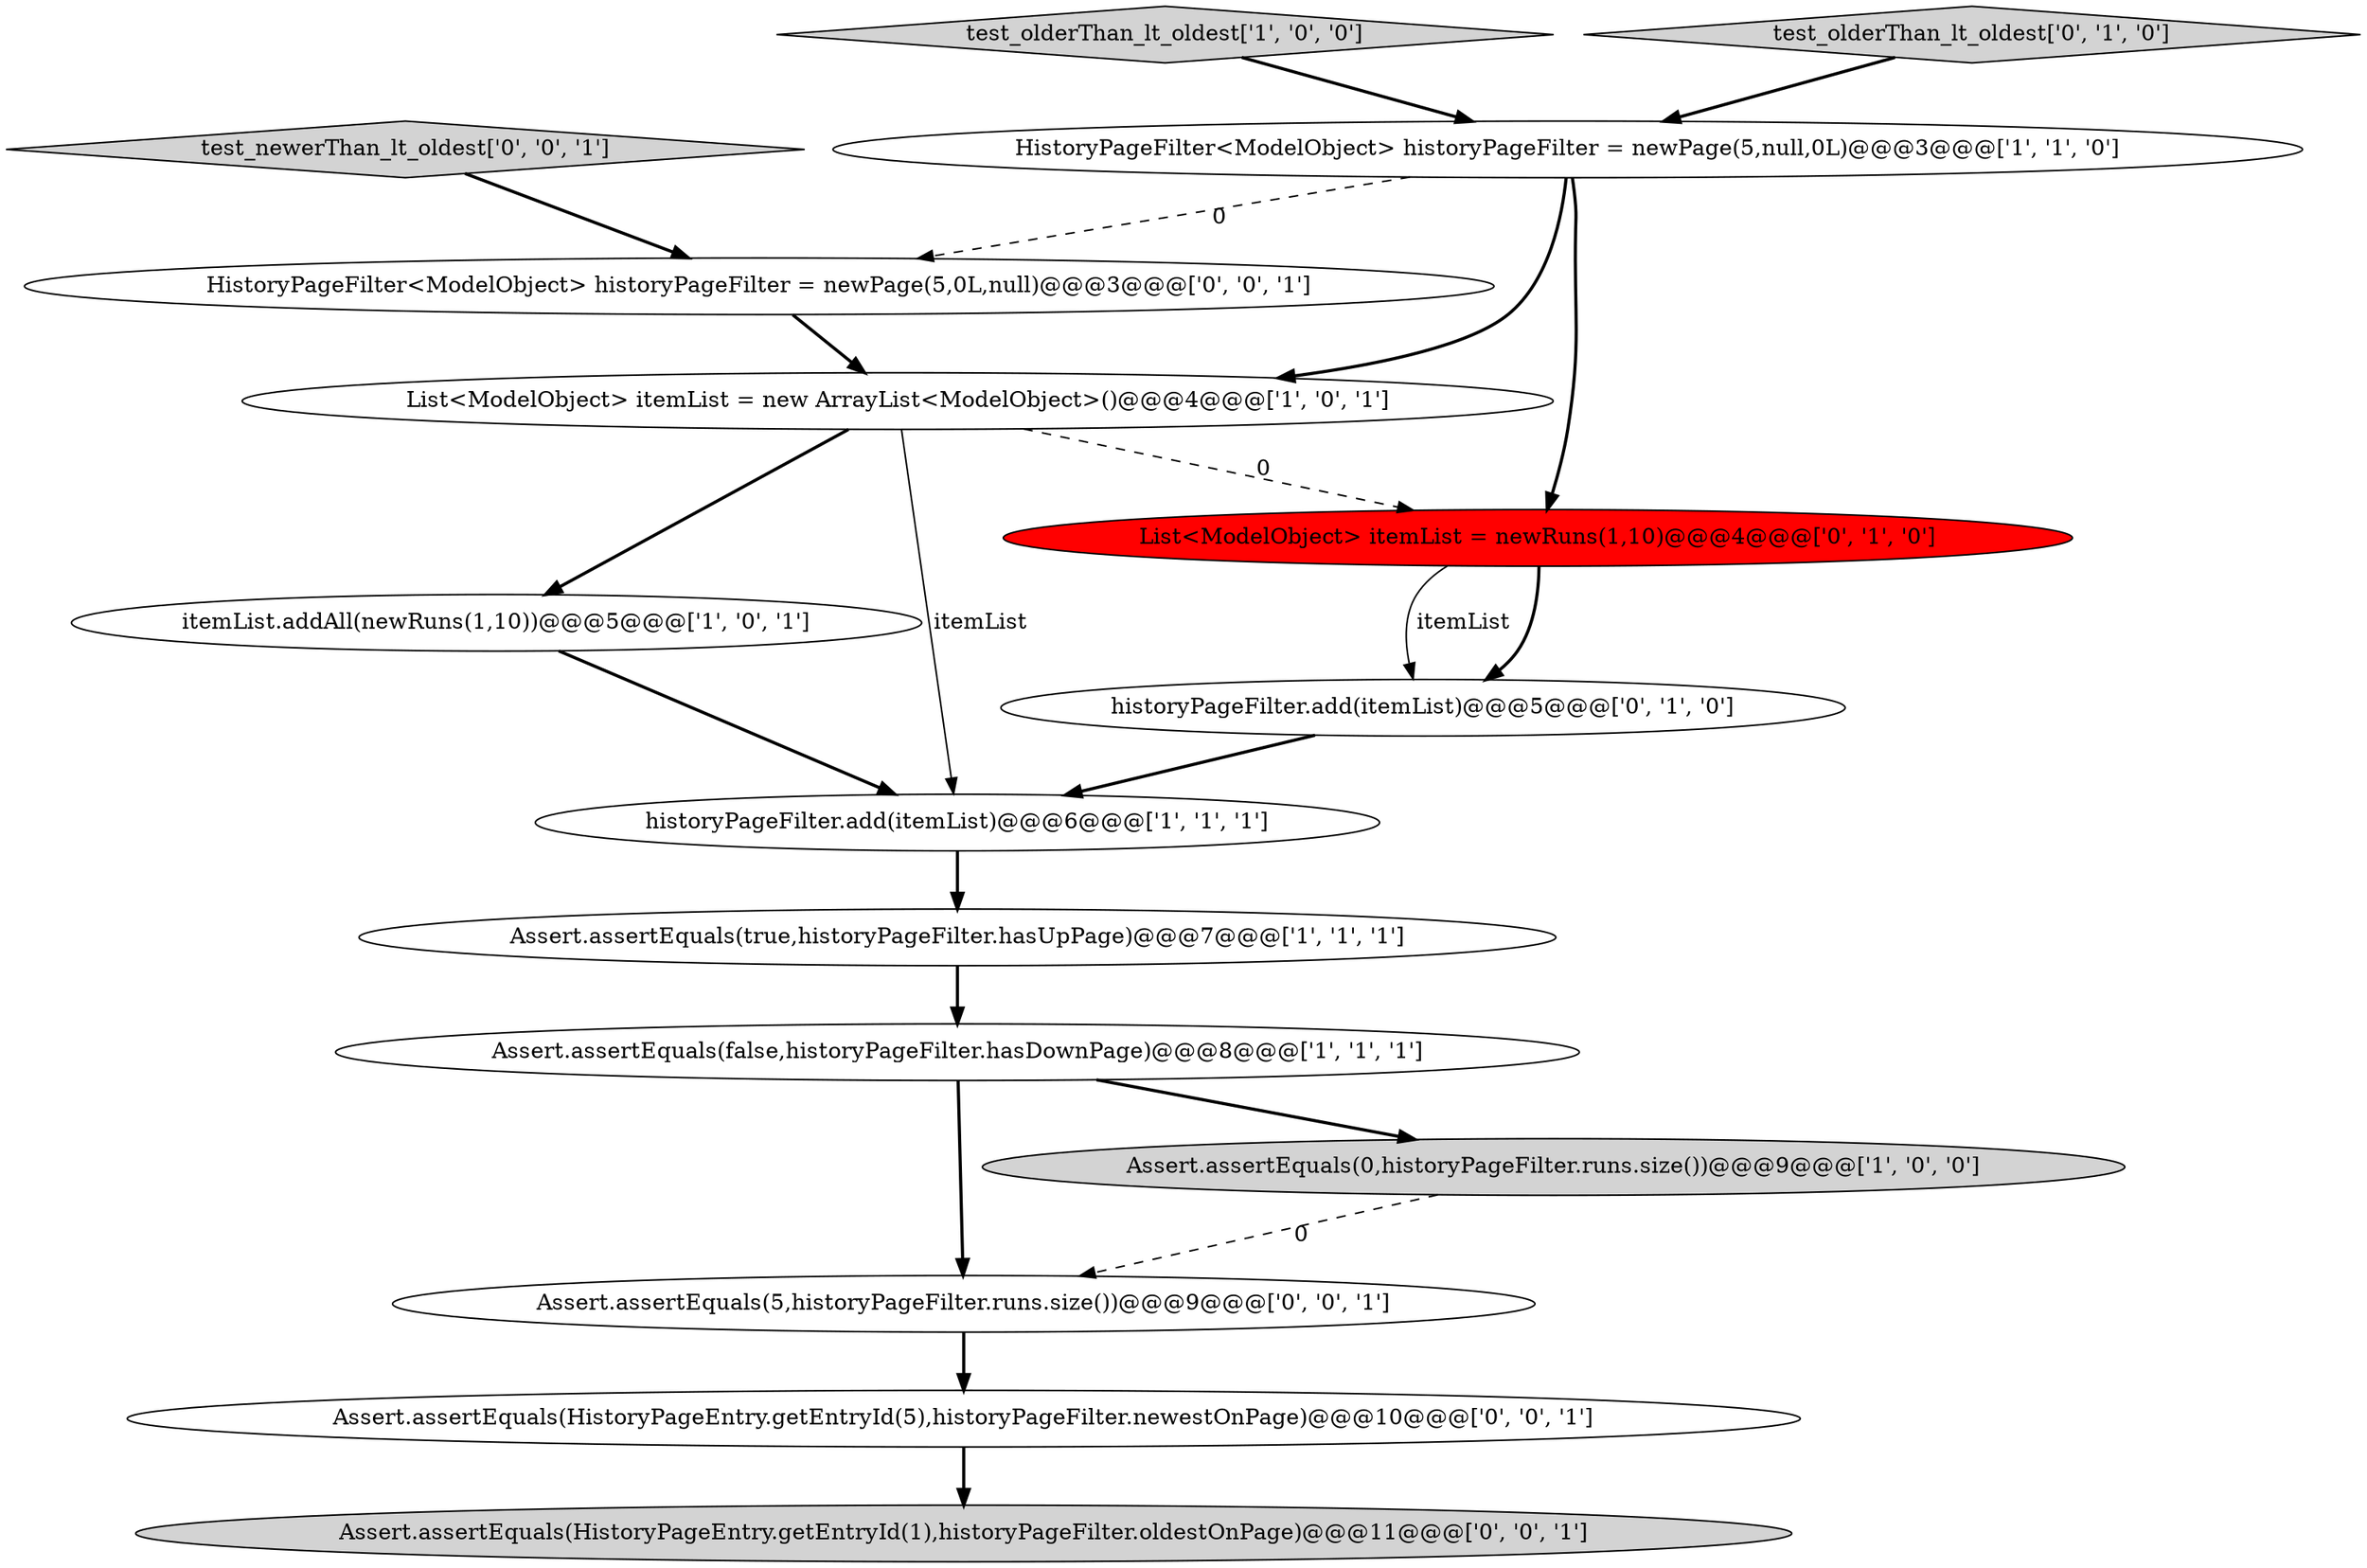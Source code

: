 digraph {
2 [style = filled, label = "Assert.assertEquals(false,historyPageFilter.hasDownPage)@@@8@@@['1', '1', '1']", fillcolor = white, shape = ellipse image = "AAA0AAABBB1BBB"];
3 [style = filled, label = "Assert.assertEquals(true,historyPageFilter.hasUpPage)@@@7@@@['1', '1', '1']", fillcolor = white, shape = ellipse image = "AAA0AAABBB1BBB"];
12 [style = filled, label = "Assert.assertEquals(HistoryPageEntry.getEntryId(1),historyPageFilter.oldestOnPage)@@@11@@@['0', '0', '1']", fillcolor = lightgray, shape = ellipse image = "AAA0AAABBB3BBB"];
14 [style = filled, label = "test_newerThan_lt_oldest['0', '0', '1']", fillcolor = lightgray, shape = diamond image = "AAA0AAABBB3BBB"];
11 [style = filled, label = "Assert.assertEquals(HistoryPageEntry.getEntryId(5),historyPageFilter.newestOnPage)@@@10@@@['0', '0', '1']", fillcolor = white, shape = ellipse image = "AAA0AAABBB3BBB"];
9 [style = filled, label = "List<ModelObject> itemList = newRuns(1,10)@@@4@@@['0', '1', '0']", fillcolor = red, shape = ellipse image = "AAA1AAABBB2BBB"];
0 [style = filled, label = "test_olderThan_lt_oldest['1', '0', '0']", fillcolor = lightgray, shape = diamond image = "AAA0AAABBB1BBB"];
6 [style = filled, label = "List<ModelObject> itemList = new ArrayList<ModelObject>()@@@4@@@['1', '0', '1']", fillcolor = white, shape = ellipse image = "AAA0AAABBB1BBB"];
10 [style = filled, label = "test_olderThan_lt_oldest['0', '1', '0']", fillcolor = lightgray, shape = diamond image = "AAA0AAABBB2BBB"];
1 [style = filled, label = "HistoryPageFilter<ModelObject> historyPageFilter = newPage(5,null,0L)@@@3@@@['1', '1', '0']", fillcolor = white, shape = ellipse image = "AAA0AAABBB1BBB"];
7 [style = filled, label = "historyPageFilter.add(itemList)@@@6@@@['1', '1', '1']", fillcolor = white, shape = ellipse image = "AAA0AAABBB1BBB"];
15 [style = filled, label = "Assert.assertEquals(5,historyPageFilter.runs.size())@@@9@@@['0', '0', '1']", fillcolor = white, shape = ellipse image = "AAA0AAABBB3BBB"];
5 [style = filled, label = "itemList.addAll(newRuns(1,10))@@@5@@@['1', '0', '1']", fillcolor = white, shape = ellipse image = "AAA0AAABBB1BBB"];
8 [style = filled, label = "historyPageFilter.add(itemList)@@@5@@@['0', '1', '0']", fillcolor = white, shape = ellipse image = "AAA0AAABBB2BBB"];
4 [style = filled, label = "Assert.assertEquals(0,historyPageFilter.runs.size())@@@9@@@['1', '0', '0']", fillcolor = lightgray, shape = ellipse image = "AAA0AAABBB1BBB"];
13 [style = filled, label = "HistoryPageFilter<ModelObject> historyPageFilter = newPage(5,0L,null)@@@3@@@['0', '0', '1']", fillcolor = white, shape = ellipse image = "AAA0AAABBB3BBB"];
6->9 [style = dashed, label="0"];
6->7 [style = solid, label="itemList"];
11->12 [style = bold, label=""];
9->8 [style = bold, label=""];
2->4 [style = bold, label=""];
7->3 [style = bold, label=""];
1->9 [style = bold, label=""];
8->7 [style = bold, label=""];
1->13 [style = dashed, label="0"];
6->5 [style = bold, label=""];
1->6 [style = bold, label=""];
15->11 [style = bold, label=""];
3->2 [style = bold, label=""];
0->1 [style = bold, label=""];
4->15 [style = dashed, label="0"];
2->15 [style = bold, label=""];
5->7 [style = bold, label=""];
14->13 [style = bold, label=""];
13->6 [style = bold, label=""];
10->1 [style = bold, label=""];
9->8 [style = solid, label="itemList"];
}
